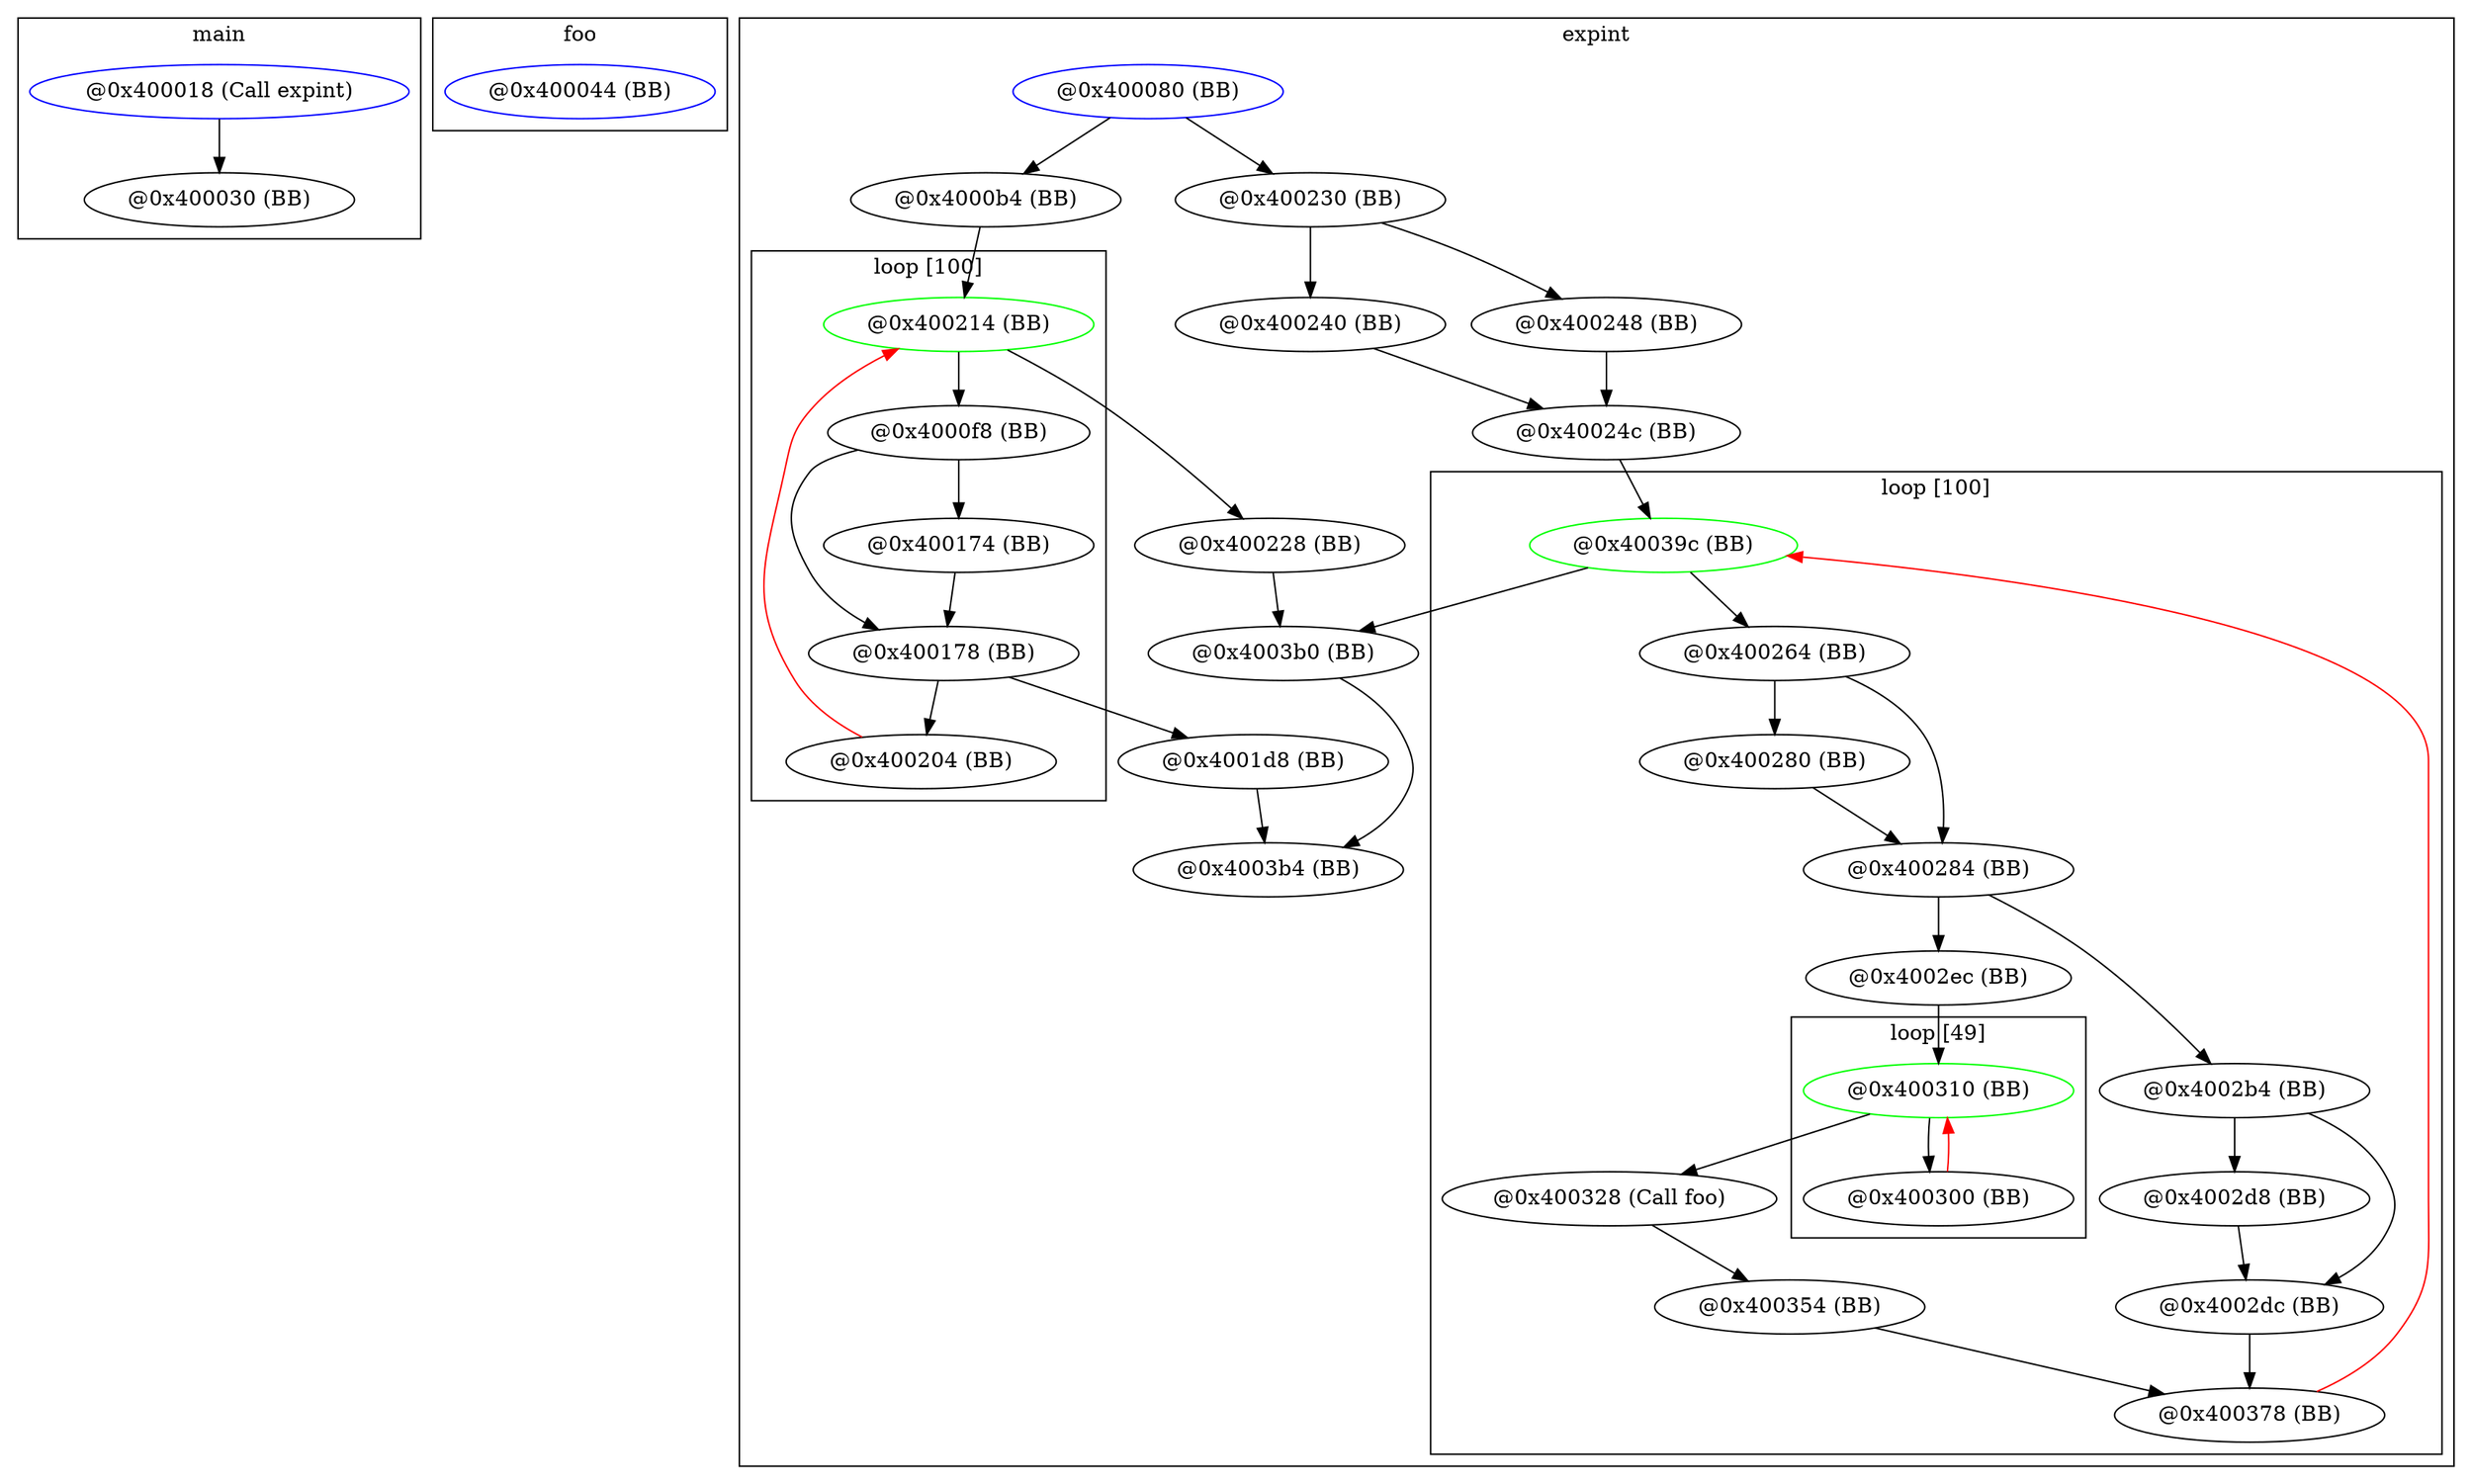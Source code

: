 digraph G {
subgraph cluster_main {
graph [label = "main"];
node0x1c0d100 [label = "@0x400018 (Call expint)" ,color="blue"];
node0x1c0acf0 [label = "@0x400030 (BB)"];
}
subgraph cluster_foo {
graph [label = "foo"];
node0x1c15fd0 [label = "@0x400044 (BB)" ,color="blue"];
}
subgraph cluster_expint {
graph [label = "expint"];
subgraph cluster_loop0x1c0d080 {
graph [label = "loop [100]"];
node0x1d8ac10 [label = "@0x400214 (BB)" ,color="green"];
node0x1d8a3a0 [label = "@0x400204 (BB)"];
node0x1d7f7d0 [label = "@0x400178 (BB)"];
node0x1d7f310 [label = "@0x4000f8 (BB)"];
node0x1d84640 [label = "@0x400174 (BB)"];
}
subgraph cluster_loop0x1d9ee30 {
graph [label = "loop [100]"];
node0x1d9b720 [label = "@0x40039c (BB)" ,color="green"];
node0x1d99e70 [label = "@0x400378 (BB)"];
node0x1d91de0 [label = "@0x4002dc (BB)"];
node0x1d91960 [label = "@0x4002b4 (BB)"];
node0x1d8f5e0 [label = "@0x400284 (BB)"];
node0x1d8e250 [label = "@0x400264 (BB)"];
node0x1d8f390 [label = "@0x400280 (BB)"];
node0x1d931e0 [label = "@0x4002d8 (BB)"];
node0x1d986a0 [label = "@0x400354 (BB)"];
node0x1d966d0 [label = "@0x400328 (Call foo)"];
node0x1d95690 [label = "@0x400310 (BB)" ,color="green"];
node0x1d93e70 [label = "@0x4002ec (BB)"];
node0x1d94bd0 [label = "@0x400300 (BB)"];
subgraph cluster_loop0x1d9ecc0 {
graph [label = "loop [49]"];
node0x1d95690;
node0x1d94bd0;
}
}
node0x1c0d1e0 [label = "@0x400080 (BB)" ,color="blue"];
node0x1c23ae0 [label = "@0x4000b4 (BB)"];
node0x1d7f310;
node0x1d84640;
node0x1d7f7d0;
node0x1d88910 [label = "@0x4001d8 (BB)"];
node0x1d8a3a0;
node0x1d8ac10;
node0x1d8b970 [label = "@0x400228 (BB)"];
node0x1d8bec0 [label = "@0x400230 (BB)"];
node0x1d8ca10 [label = "@0x400240 (BB)"];
node0x1d8ced0 [label = "@0x400248 (BB)"];
node0x1d8d1c0 [label = "@0x40024c (BB)"];
node0x1d8e250;
node0x1d8f390;
node0x1d8f5e0;
node0x1d91960;
node0x1d931e0;
node0x1d91de0;
node0x1d93e70;
node0x1d94bd0;
node0x1d95690;
node0x1d966d0;
node0x1d986a0;
node0x1d99e70;
node0x1d9b720;
node0x1d9c4d0 [label = "@0x4003b0 (BB)"];
node0x1d9c690 [label = "@0x4003b4 (BB)"];
}
node0x1c0d100 -> node0x1c0acf0;
node0x1c0d1e0 -> node0x1c23ae0;
node0x1c0d1e0 -> node0x1d8bec0;
node0x1c23ae0 -> node0x1d8ac10;
node0x1d7f310 -> node0x1d84640;
node0x1d7f310 -> node0x1d7f7d0;
node0x1d84640 -> node0x1d7f7d0;
node0x1d7f7d0 -> node0x1d88910;
node0x1d7f7d0 -> node0x1d8a3a0;
node0x1d88910 -> node0x1d9c690;
node0x1d8a3a0 -> node0x1d8ac10[color="red"];
node0x1d8ac10 -> node0x1d7f310;
node0x1d8ac10 -> node0x1d8b970;
node0x1d8b970 -> node0x1d9c4d0;
node0x1d8bec0 -> node0x1d8ca10;
node0x1d8bec0 -> node0x1d8ced0;
node0x1d8ca10 -> node0x1d8d1c0;
node0x1d8ced0 -> node0x1d8d1c0;
node0x1d8d1c0 -> node0x1d9b720;
node0x1d8e250 -> node0x1d8f390;
node0x1d8e250 -> node0x1d8f5e0;
node0x1d8f390 -> node0x1d8f5e0;
node0x1d8f5e0 -> node0x1d91960;
node0x1d8f5e0 -> node0x1d93e70;
node0x1d91960 -> node0x1d931e0;
node0x1d91960 -> node0x1d91de0;
node0x1d931e0 -> node0x1d91de0;
node0x1d91de0 -> node0x1d99e70;
node0x1d93e70 -> node0x1d95690;
node0x1d94bd0 -> node0x1d95690[color="red"];
node0x1d95690 -> node0x1d94bd0;
node0x1d95690 -> node0x1d966d0;
node0x1d966d0 -> node0x1d986a0;
node0x1d986a0 -> node0x1d99e70;
node0x1d99e70 -> node0x1d9b720[color="red"];
node0x1d9b720 -> node0x1d8e250;
node0x1d9b720 -> node0x1d9c4d0;
node0x1d9c4d0 -> node0x1d9c690;
}
